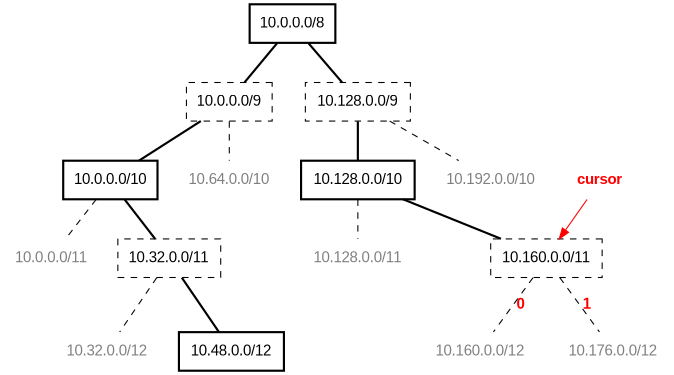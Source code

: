 strict graph {
	graph [ordering=out, margin=0, ratio=expand, size="6,2.5"];
	node [label="\N"];
	graph [bb="0,0,551,324"];
	"10.0.0.0/8" [label="10.0.0.0/8", shape=box, fontname=Arial, penwidth=2, pos="270,306", width="1.1111", height="0.5"];
	"10.0.0.0/9" [label="10.0.0.0/9", shape=box, fontname=Arial, style=dashed, pos="210,234", width="1.1111", height="0.5"];
	"10.128.0.0/9" [label="10.128.0.0/9", shape=box, fontname=Arial, style=dashed, pos="330,234", width="1.3611", height="0.5"];
	"10.0.0.0/10" [label="10.0.0.0/10", shape=box, fontname=Arial, penwidth=2, pos="99,162", width="1.2222", height="0.5"];
	"10.64.0.0/10" [label="10.64.0.0/10", shape=none, fontname=Arial, fontcolor=grey50, pos="210,162", width="1.3611", height="0.5"];
	"10.128.0.0/10" [label="10.128.0.0/10", shape=box, fontname=Arial, penwidth=2, pos="330,162", width="1.4722", height="0.5"];
	"10.192.0.0/10" [label="10.192.0.0/10", shape=none, fontname=Arial, fontcolor=grey50, pos="454,162", width="1.4722", height="0.5"];
	"10.0.0.0/11" [label="10.0.0.0/11", shape=none, fontname=Arial, fontcolor=grey50, pos="44,90", width="1.2222", height="0.5"];
	"10.32.0.0/11" [label="10.32.0.0/11", shape=box, fontname=Arial, style=dashed, pos="154,90", width="1.3333", height="0.5"];
	"10.128.0.0/11" [label="10.128.0.0/11", shape=none, fontname=Arial, fontcolor=grey50, pos="273,90", width="1.4444", height="0.5"];
	"10.160.0.0/11" [label="10.160.0.0/11", shape=box, fontname=Arial, style=dashed, pos="475,90", width="1.4444", height="0.5"];
	"10.32.0.0/12" [label="10.32.0.0/12", shape=none, fontname=Arial, fontcolor=grey50, pos="87,18", width="1.3611", height="0.5"];
	"10.48.0.0/12" [label="10.48.0.0/12", shape=box, fontname=Arial, penwidth=2, pos="203,18", width="1.3611", height="0.5"];
	"10.160.0.0/12" [label="10.160.0.0/12", shape=none, fontname="Arial", fontcolor=grey50, pos="374,18", width="1.4722", height="0.5"];
	"10.176.0.0/12" [label="10.176.0.0/12", shape=none, fontname=Arial, fontcolor=grey50, pos="498,18", width="1.4722", height="0.5"];
	cursor [label=cursor, shape=none, fontname="Arial Bold", fontcolor=red, pos="475,150", width="0.86111", height="0.5"];
	"10.0.0.0/8" -- "10.0.0.0/9" [penwidth=2, pos="254.86,287.83 245.83,277 234.41,263.29 225.34,252.41"];
	"10.0.0.0/8" -- "10.128.0.0/9" [penwidth=2, pos="285.14,287.83 294.17,277 305.59,263.29 314.66,252.41"];
	"10.0.0.0/9" -- "10.0.0.0/10" [penwidth=2, pos="181.99,215.83 165.16,204.92 143.83,191.08 127,180.16"];
	"10.0.0.0/9" -- "10.64.0.0/10" [style=dashed, pos="210,215.83 210,205 210,191.29 210,180.41"];
	"10.128.0.0/9" -- "10.128.0.0/10" [penwidth=2, pos="330,215.83 330,205 330,191.29 330,180.41"];
	"10.128.0.0/9" -- "10.192.0.0/10" [style=dashed, pos="361.29,215.83 380.09,204.92 403.92,191.08 422.72,180.16"];
	"10.0.0.0/10" -- "10.0.0.0/11" [style=dashed, pos="85.121,143.83 76.847,133 66.372,119.29 58.066,108.41"];
	"10.0.0.0/10" -- "10.32.0.0/11" [penwidth=2, pos="112.88,143.83 121.15,133 131.63,119.29 139.93,108.41"];
	"10.128.0.0/10" -- "10.128.0.0/11" [style=dashed, pos="315.62,143.83 307.04,133 296.19,119.29 287.58,108.41"];
	"10.128.0.0/10" -- "10.160.0.0/11" [penwidth=2, pos="366.59,143.83 388.65,132.88 416.66,118.97 438.67,108.04"];
	"10.32.0.0/11" -- "10.32.0.0/12" [style=dashed, pos="137.09,71.831 127.01,61 114.25,47.288 104.13,36.413"];
	"10.32.0.0/11" -- "10.48.0.0/12" [penwidth=2, pos="166.36,71.831 173.74,61 183.07,47.288 190.47,36.413"];
	"10.160.0.0/11" -- "10.160.0.0/12" [label="0", fontcolor=red, fontname="Arial Bold", style=dashed, pos="449.51,71.831 434.2,60.917 414.79,47.076 399.48,36.163"];
	"10.160.0.0/11" -- "10.176.0.0/12" [label="1", fontcolor=red, fontname="Arial Bold", style=dashed, pos="480.8,71.831 484.26,61 488.64,47.288 492.12,36.413"];
	cursor -- "10.160.0.0/11" [dir=forward, arrowhead=normal, color=red, pendwidth=2];
}
